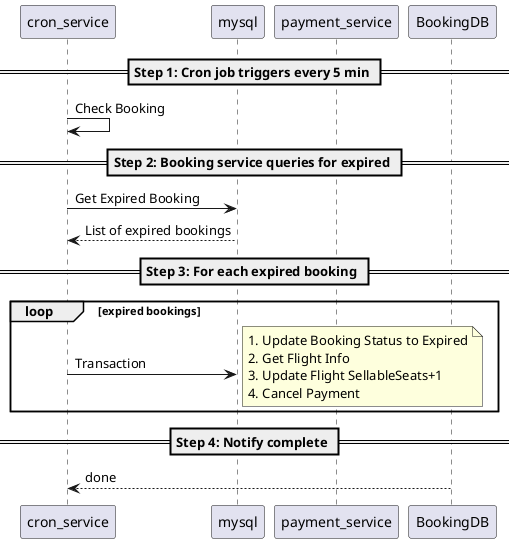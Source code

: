 @startuml
participant "cron_service" as Cron
participant "mysql" as MySQL
participant "payment_service" as Payment

== Step 1: Cron job triggers every 5 min ==
Cron -> Cron: Check Booking

== Step 2: Booking service queries for expired ==
Cron -> MySQL: Get Expired Booking
MySQL --> Cron: List of expired bookings

== Step 3: For each expired booking ==
loop expired bookings
  Cron -> MySQL: Transaction
  note right
    1. Update Booking Status to Expired
    2. Get Flight Info
    3. Update Flight SellableSeats+1
    4. Cancel Payment
  end note
end

== Step 4: Notify complete ==
BookingDB --> Cron: done
@enduml